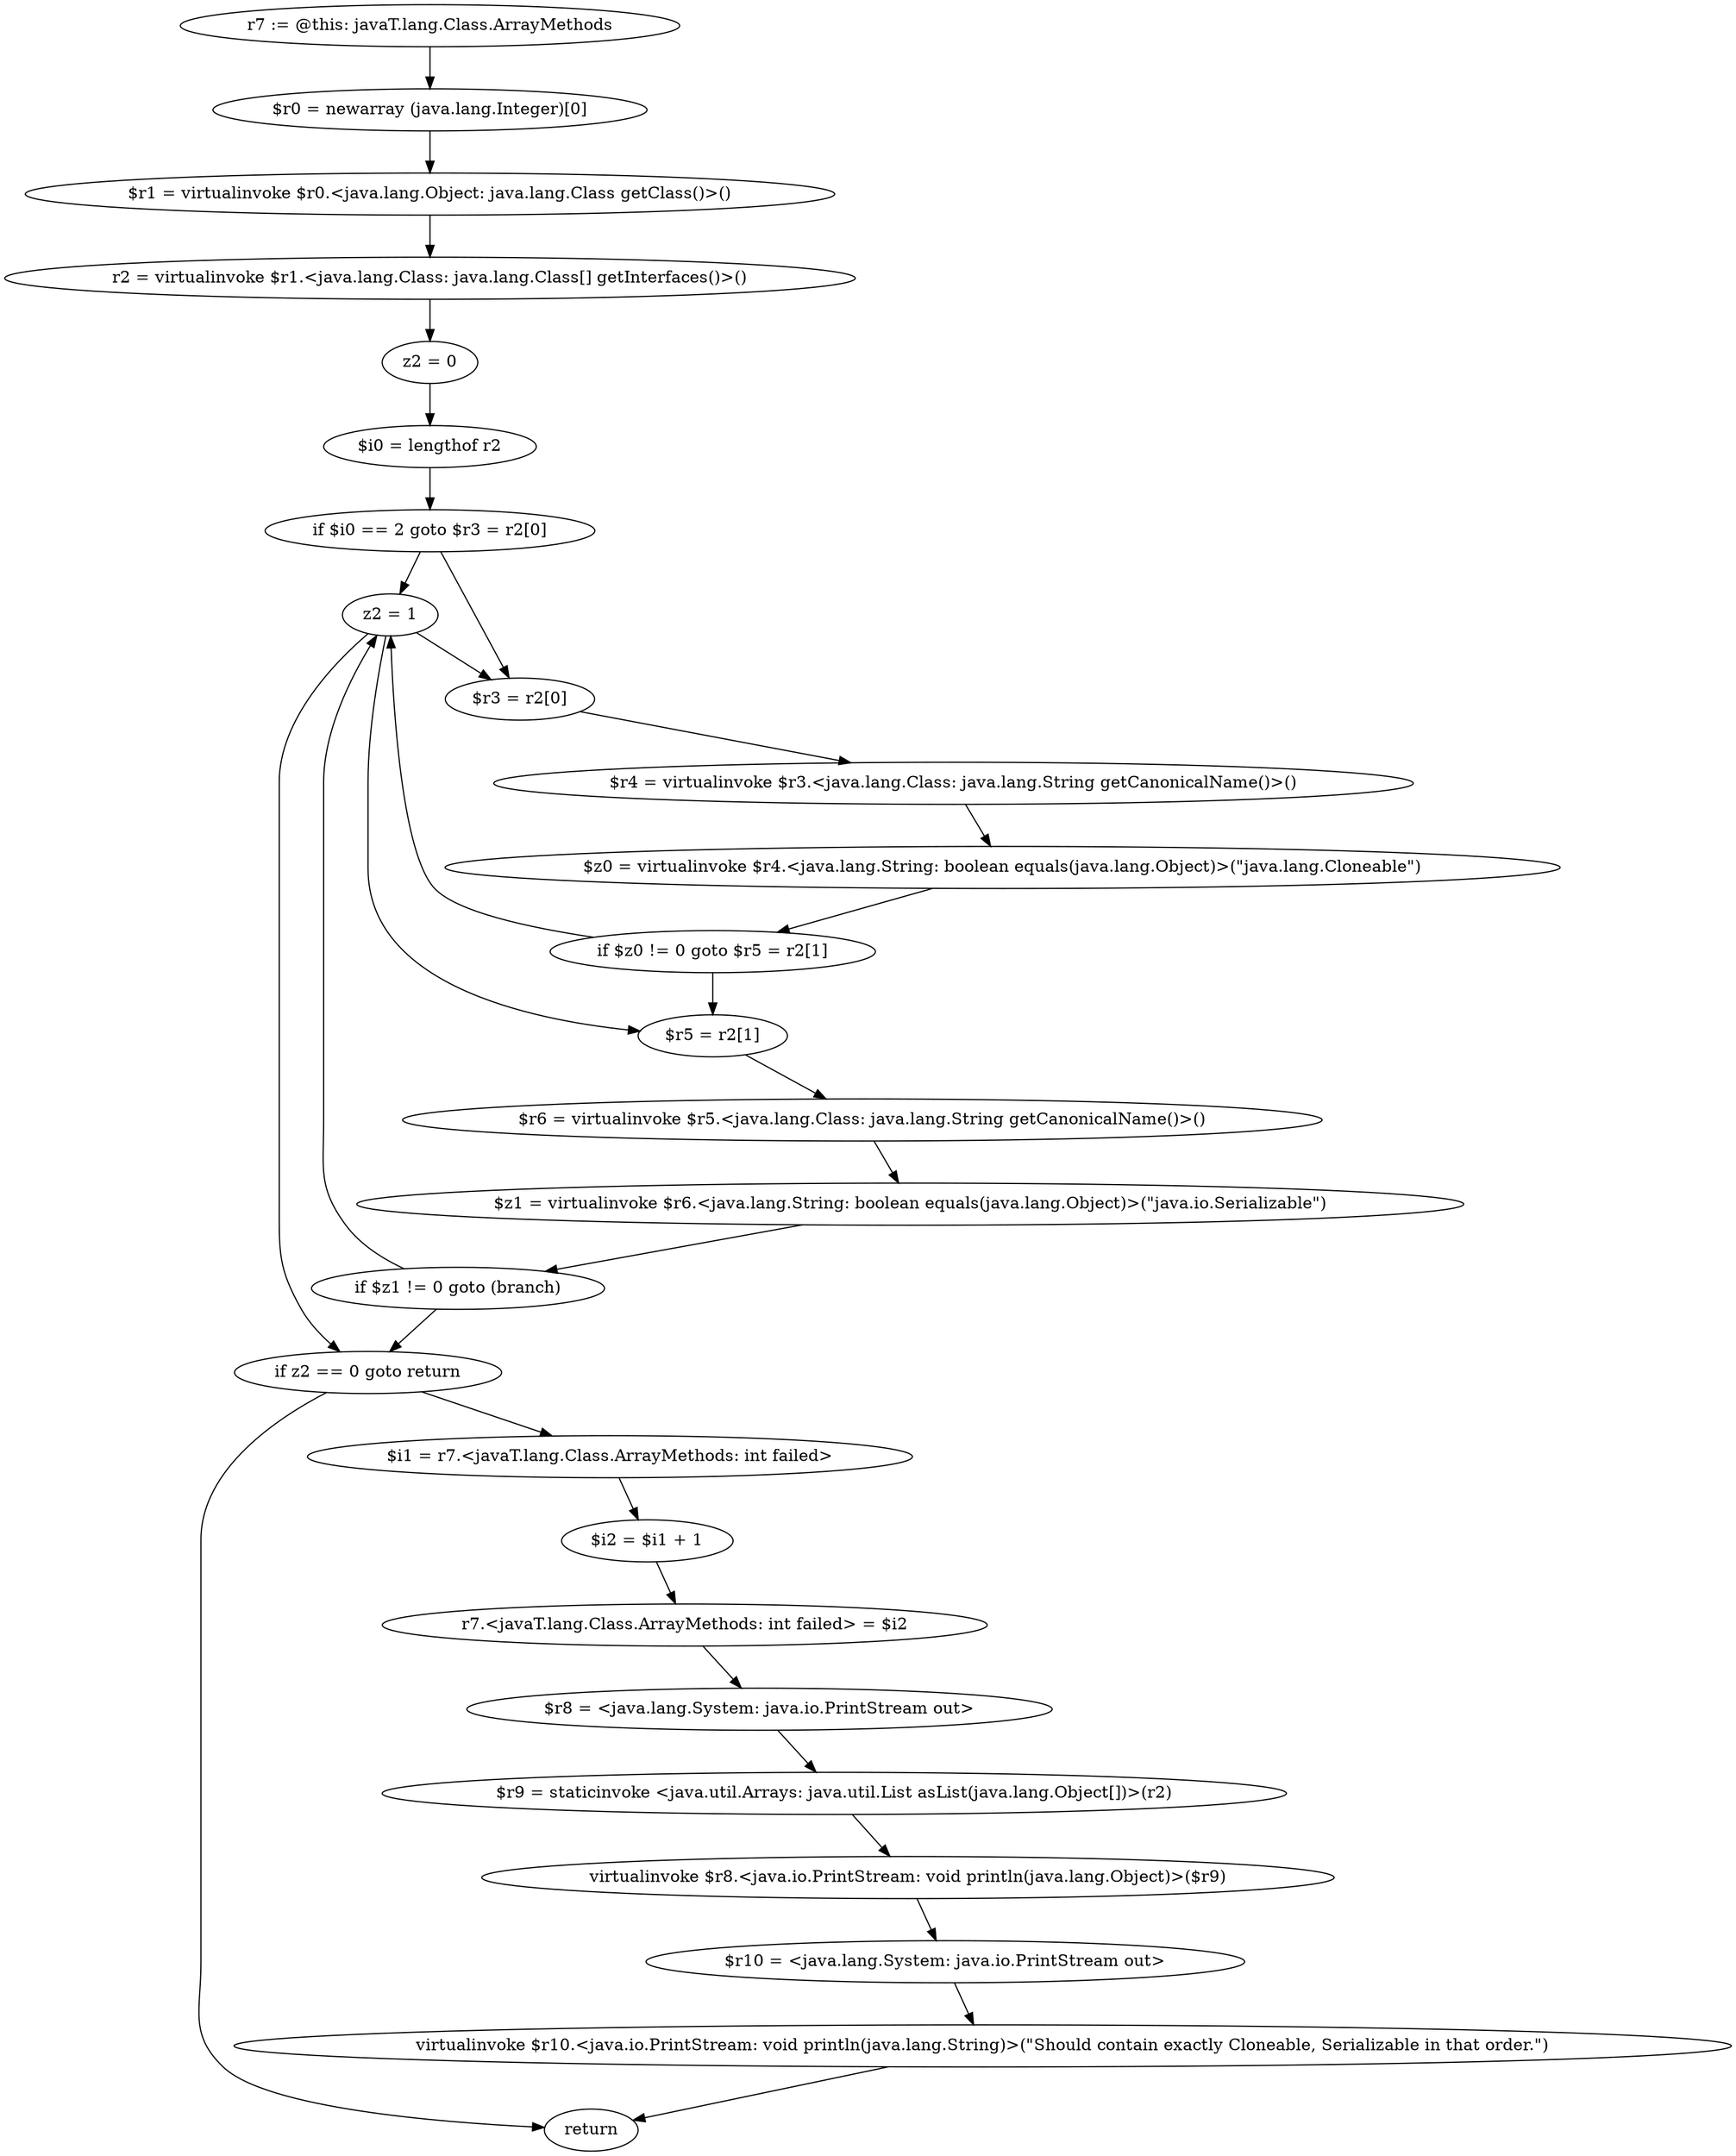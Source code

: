 digraph "unitGraph" {
    "r7 := @this: javaT.lang.Class.ArrayMethods"
    "$r0 = newarray (java.lang.Integer)[0]"
    "$r1 = virtualinvoke $r0.<java.lang.Object: java.lang.Class getClass()>()"
    "r2 = virtualinvoke $r1.<java.lang.Class: java.lang.Class[] getInterfaces()>()"
    "z2 = 0"
    "$i0 = lengthof r2"
    "if $i0 == 2 goto $r3 = r2[0]"
    "z2 = 1"
    "$r3 = r2[0]"
    "$r4 = virtualinvoke $r3.<java.lang.Class: java.lang.String getCanonicalName()>()"
    "$z0 = virtualinvoke $r4.<java.lang.String: boolean equals(java.lang.Object)>(\"java.lang.Cloneable\")"
    "if $z0 != 0 goto $r5 = r2[1]"
    "$r5 = r2[1]"
    "$r6 = virtualinvoke $r5.<java.lang.Class: java.lang.String getCanonicalName()>()"
    "$z1 = virtualinvoke $r6.<java.lang.String: boolean equals(java.lang.Object)>(\"java.io.Serializable\")"
    "if $z1 != 0 goto (branch)"
    "if z2 == 0 goto return"
    "$i1 = r7.<javaT.lang.Class.ArrayMethods: int failed>"
    "$i2 = $i1 + 1"
    "r7.<javaT.lang.Class.ArrayMethods: int failed> = $i2"
    "$r8 = <java.lang.System: java.io.PrintStream out>"
    "$r9 = staticinvoke <java.util.Arrays: java.util.List asList(java.lang.Object[])>(r2)"
    "virtualinvoke $r8.<java.io.PrintStream: void println(java.lang.Object)>($r9)"
    "$r10 = <java.lang.System: java.io.PrintStream out>"
    "virtualinvoke $r10.<java.io.PrintStream: void println(java.lang.String)>(\"Should contain exactly Cloneable, Serializable in that order.\")"
    "return"
    "r7 := @this: javaT.lang.Class.ArrayMethods"->"$r0 = newarray (java.lang.Integer)[0]";
    "$r0 = newarray (java.lang.Integer)[0]"->"$r1 = virtualinvoke $r0.<java.lang.Object: java.lang.Class getClass()>()";
    "$r1 = virtualinvoke $r0.<java.lang.Object: java.lang.Class getClass()>()"->"r2 = virtualinvoke $r1.<java.lang.Class: java.lang.Class[] getInterfaces()>()";
    "r2 = virtualinvoke $r1.<java.lang.Class: java.lang.Class[] getInterfaces()>()"->"z2 = 0";
    "z2 = 0"->"$i0 = lengthof r2";
    "$i0 = lengthof r2"->"if $i0 == 2 goto $r3 = r2[0]";
    "if $i0 == 2 goto $r3 = r2[0]"->"z2 = 1";
    "if $i0 == 2 goto $r3 = r2[0]"->"$r3 = r2[0]";
    "z2 = 1"->"$r3 = r2[0]";
    "$r3 = r2[0]"->"$r4 = virtualinvoke $r3.<java.lang.Class: java.lang.String getCanonicalName()>()";
    "$r4 = virtualinvoke $r3.<java.lang.Class: java.lang.String getCanonicalName()>()"->"$z0 = virtualinvoke $r4.<java.lang.String: boolean equals(java.lang.Object)>(\"java.lang.Cloneable\")";
    "$z0 = virtualinvoke $r4.<java.lang.String: boolean equals(java.lang.Object)>(\"java.lang.Cloneable\")"->"if $z0 != 0 goto $r5 = r2[1]";
    "if $z0 != 0 goto $r5 = r2[1]"->"z2 = 1";
    "if $z0 != 0 goto $r5 = r2[1]"->"$r5 = r2[1]";
    "z2 = 1"->"$r5 = r2[1]";
    "$r5 = r2[1]"->"$r6 = virtualinvoke $r5.<java.lang.Class: java.lang.String getCanonicalName()>()";
    "$r6 = virtualinvoke $r5.<java.lang.Class: java.lang.String getCanonicalName()>()"->"$z1 = virtualinvoke $r6.<java.lang.String: boolean equals(java.lang.Object)>(\"java.io.Serializable\")";
    "$z1 = virtualinvoke $r6.<java.lang.String: boolean equals(java.lang.Object)>(\"java.io.Serializable\")"->"if $z1 != 0 goto (branch)";
    "if $z1 != 0 goto (branch)"->"z2 = 1";
    "if $z1 != 0 goto (branch)"->"if z2 == 0 goto return";
    "z2 = 1"->"if z2 == 0 goto return";
    "if z2 == 0 goto return"->"$i1 = r7.<javaT.lang.Class.ArrayMethods: int failed>";
    "if z2 == 0 goto return"->"return";
    "$i1 = r7.<javaT.lang.Class.ArrayMethods: int failed>"->"$i2 = $i1 + 1";
    "$i2 = $i1 + 1"->"r7.<javaT.lang.Class.ArrayMethods: int failed> = $i2";
    "r7.<javaT.lang.Class.ArrayMethods: int failed> = $i2"->"$r8 = <java.lang.System: java.io.PrintStream out>";
    "$r8 = <java.lang.System: java.io.PrintStream out>"->"$r9 = staticinvoke <java.util.Arrays: java.util.List asList(java.lang.Object[])>(r2)";
    "$r9 = staticinvoke <java.util.Arrays: java.util.List asList(java.lang.Object[])>(r2)"->"virtualinvoke $r8.<java.io.PrintStream: void println(java.lang.Object)>($r9)";
    "virtualinvoke $r8.<java.io.PrintStream: void println(java.lang.Object)>($r9)"->"$r10 = <java.lang.System: java.io.PrintStream out>";
    "$r10 = <java.lang.System: java.io.PrintStream out>"->"virtualinvoke $r10.<java.io.PrintStream: void println(java.lang.String)>(\"Should contain exactly Cloneable, Serializable in that order.\")";
    "virtualinvoke $r10.<java.io.PrintStream: void println(java.lang.String)>(\"Should contain exactly Cloneable, Serializable in that order.\")"->"return";
}

